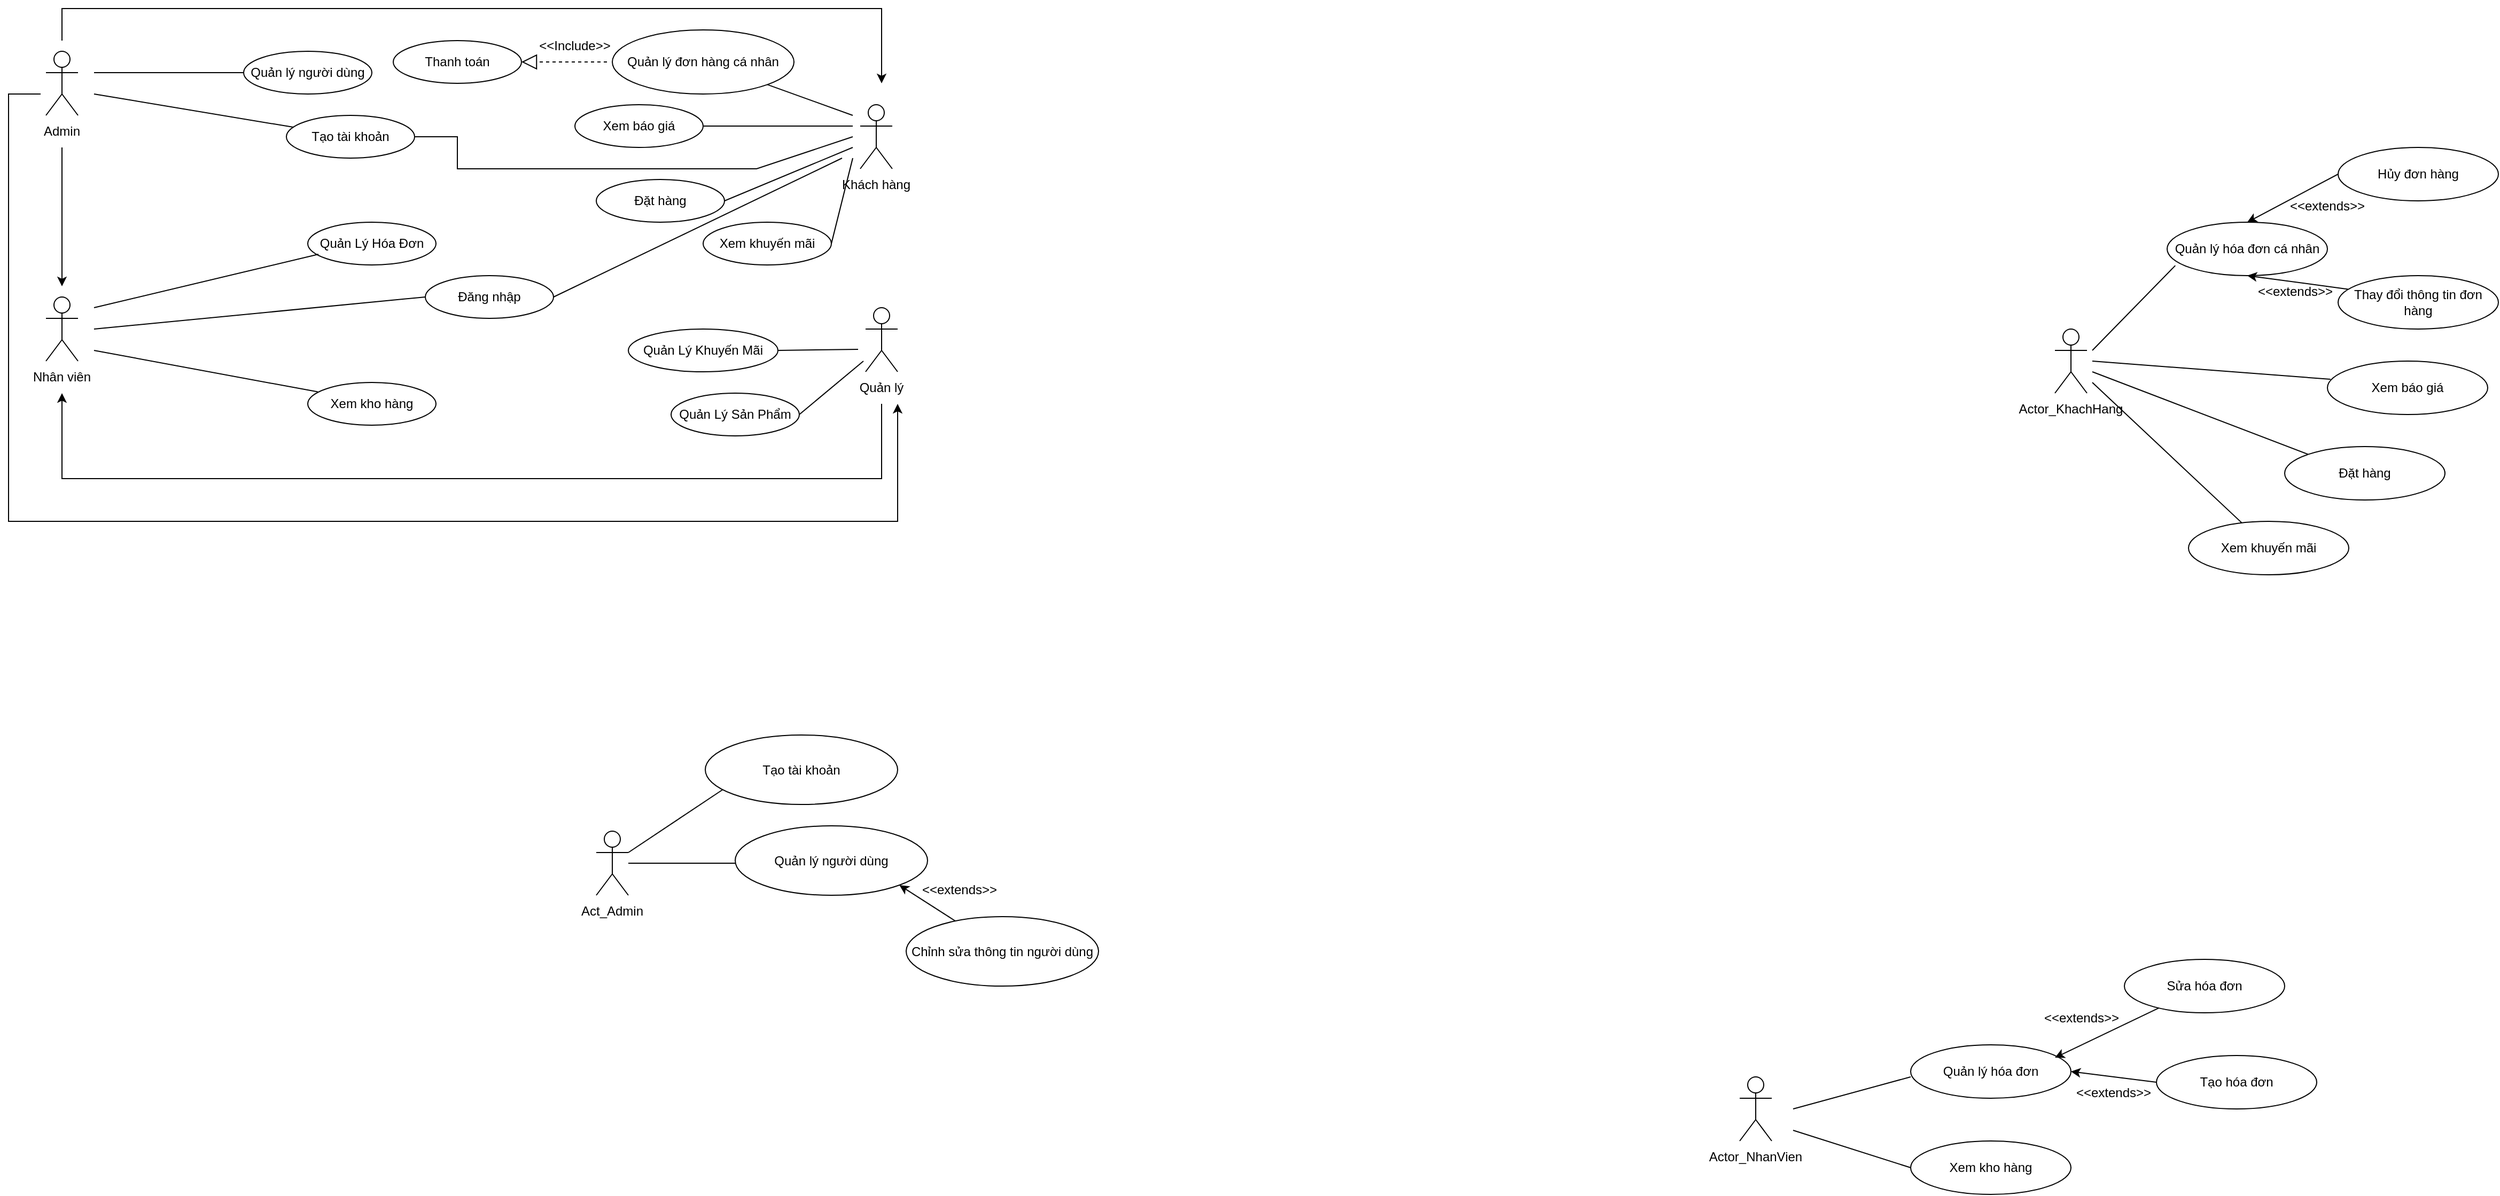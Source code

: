 <mxfile version="20.2.7" type="github">
  <diagram id="Z0K4d841dN_GdC7LYWth" name="Trang-1">
    <mxGraphModel dx="1625" dy="445" grid="1" gridSize="10" guides="1" tooltips="1" connect="1" arrows="1" fold="1" page="1" pageScale="1" pageWidth="827" pageHeight="1169" math="0" shadow="0">
      <root>
        <mxCell id="0" />
        <mxCell id="1" parent="0" />
        <mxCell id="aPQ3o3ZtKDtd-mwTrnXC-591" value="Actor" style="shape=umlActor;verticalLabelPosition=bottom;verticalAlign=top;html=1;outlineConnect=0;labelPadding=0;noLabel=1;" parent="1" vertex="1">
          <mxGeometry x="-785" y="60" width="30" height="60" as="geometry" />
        </mxCell>
        <mxCell id="aPQ3o3ZtKDtd-mwTrnXC-592" value="Admin" style="text;html=1;strokeColor=none;fillColor=none;align=center;verticalAlign=middle;whiteSpace=wrap;rounded=0;" parent="1" vertex="1">
          <mxGeometry x="-800" y="120" width="60" height="30" as="geometry" />
        </mxCell>
        <mxCell id="aPQ3o3ZtKDtd-mwTrnXC-593" value="Actor" style="shape=umlActor;verticalLabelPosition=bottom;verticalAlign=top;html=1;outlineConnect=0;labelPadding=0;noLabel=1;" parent="1" vertex="1">
          <mxGeometry x="-785" y="290" width="30" height="60" as="geometry" />
        </mxCell>
        <mxCell id="aPQ3o3ZtKDtd-mwTrnXC-594" value="Nhân viên" style="text;html=1;strokeColor=none;fillColor=none;align=center;verticalAlign=middle;whiteSpace=wrap;rounded=0;" parent="1" vertex="1">
          <mxGeometry x="-800" y="350" width="60" height="30" as="geometry" />
        </mxCell>
        <mxCell id="aPQ3o3ZtKDtd-mwTrnXC-595" value="Actor" style="shape=umlActor;verticalLabelPosition=bottom;verticalAlign=top;html=1;outlineConnect=0;labelPadding=0;noLabel=1;" parent="1" vertex="1">
          <mxGeometry x="-18" y="300" width="30" height="60" as="geometry" />
        </mxCell>
        <mxCell id="aPQ3o3ZtKDtd-mwTrnXC-596" value="Quản lý" style="text;html=1;strokeColor=none;fillColor=none;align=center;verticalAlign=middle;whiteSpace=wrap;rounded=0;" parent="1" vertex="1">
          <mxGeometry x="-33" y="360" width="60" height="30" as="geometry" />
        </mxCell>
        <mxCell id="aPQ3o3ZtKDtd-mwTrnXC-597" value="Actor" style="shape=umlActor;verticalLabelPosition=bottom;verticalAlign=top;html=1;outlineConnect=0;labelPadding=0;noLabel=1;" parent="1" vertex="1">
          <mxGeometry x="-23" y="110" width="30" height="60" as="geometry" />
        </mxCell>
        <mxCell id="aPQ3o3ZtKDtd-mwTrnXC-598" value="Khách hàng" style="text;html=1;strokeColor=none;fillColor=none;align=center;verticalAlign=middle;whiteSpace=wrap;rounded=0;" parent="1" vertex="1">
          <mxGeometry x="-43" y="170" width="70" height="30" as="geometry" />
        </mxCell>
        <mxCell id="aPQ3o3ZtKDtd-mwTrnXC-599" value="Đăng nhập" style="ellipse;whiteSpace=wrap;html=1;" parent="1" vertex="1">
          <mxGeometry x="-430" y="270" width="120" height="40" as="geometry" />
        </mxCell>
        <mxCell id="aPQ3o3ZtKDtd-mwTrnXC-600" value="" style="endArrow=none;html=1;rounded=0;entryX=0;entryY=0.5;entryDx=0;entryDy=0;" parent="1" target="aPQ3o3ZtKDtd-mwTrnXC-599" edge="1">
          <mxGeometry width="50" height="50" relative="1" as="geometry">
            <mxPoint x="-740" y="320" as="sourcePoint" />
            <mxPoint x="-410" y="250" as="targetPoint" />
          </mxGeometry>
        </mxCell>
        <mxCell id="aPQ3o3ZtKDtd-mwTrnXC-601" value="" style="endArrow=classic;html=1;rounded=0;exitX=0.5;exitY=1;exitDx=0;exitDy=0;" parent="1" source="aPQ3o3ZtKDtd-mwTrnXC-592" edge="1">
          <mxGeometry width="50" height="50" relative="1" as="geometry">
            <mxPoint x="-460" y="300" as="sourcePoint" />
            <mxPoint x="-770" y="280" as="targetPoint" />
          </mxGeometry>
        </mxCell>
        <mxCell id="aPQ3o3ZtKDtd-mwTrnXC-602" value="Tạo tài khoản" style="ellipse;whiteSpace=wrap;html=1;" parent="1" vertex="1">
          <mxGeometry x="-560" y="120" width="120" height="40" as="geometry" />
        </mxCell>
        <mxCell id="aPQ3o3ZtKDtd-mwTrnXC-603" value="Quản Lý Sản Phẩm" style="ellipse;whiteSpace=wrap;html=1;" parent="1" vertex="1">
          <mxGeometry x="-200" y="380" width="120" height="40" as="geometry" />
        </mxCell>
        <mxCell id="aPQ3o3ZtKDtd-mwTrnXC-604" value="Quản Lý Hóa Đơn" style="ellipse;whiteSpace=wrap;html=1;" parent="1" vertex="1">
          <mxGeometry x="-540" y="220" width="120" height="40" as="geometry" />
        </mxCell>
        <mxCell id="aPQ3o3ZtKDtd-mwTrnXC-605" value="Quản Lý Khuyến Mãi" style="ellipse;whiteSpace=wrap;html=1;" parent="1" vertex="1">
          <mxGeometry x="-240" y="320" width="140" height="40" as="geometry" />
        </mxCell>
        <mxCell id="aPQ3o3ZtKDtd-mwTrnXC-606" value="Quản lý đơn hàng cá nhân" style="ellipse;whiteSpace=wrap;html=1;" parent="1" vertex="1">
          <mxGeometry x="-255" y="40" width="170" height="60" as="geometry" />
        </mxCell>
        <mxCell id="aPQ3o3ZtKDtd-mwTrnXC-607" value="Xem khuyến mãi" style="ellipse;whiteSpace=wrap;html=1;" parent="1" vertex="1">
          <mxGeometry x="-170" y="220" width="120" height="40" as="geometry" />
        </mxCell>
        <mxCell id="aPQ3o3ZtKDtd-mwTrnXC-609" value="Đặt hàng" style="ellipse;whiteSpace=wrap;html=1;" parent="1" vertex="1">
          <mxGeometry x="-270" y="180" width="120" height="40" as="geometry" />
        </mxCell>
        <mxCell id="aPQ3o3ZtKDtd-mwTrnXC-610" value="Xem báo giá" style="ellipse;whiteSpace=wrap;html=1;" parent="1" vertex="1">
          <mxGeometry x="-290" y="110" width="120" height="40" as="geometry" />
        </mxCell>
        <mxCell id="aPQ3o3ZtKDtd-mwTrnXC-611" value="Quản lý người dùng" style="ellipse;whiteSpace=wrap;html=1;" parent="1" vertex="1">
          <mxGeometry x="-600" y="60" width="120" height="40" as="geometry" />
        </mxCell>
        <mxCell id="aPQ3o3ZtKDtd-mwTrnXC-612" value="" style="endArrow=none;html=1;rounded=0;exitX=1;exitY=0.5;exitDx=0;exitDy=0;" parent="1" source="aPQ3o3ZtKDtd-mwTrnXC-605" edge="1">
          <mxGeometry width="50" height="50" relative="1" as="geometry">
            <mxPoint x="-185" y="339" as="sourcePoint" />
            <mxPoint x="-25" y="339" as="targetPoint" />
            <Array as="points" />
          </mxGeometry>
        </mxCell>
        <mxCell id="aPQ3o3ZtKDtd-mwTrnXC-613" value="" style="endArrow=none;html=1;rounded=0;" parent="1" target="aPQ3o3ZtKDtd-mwTrnXC-611" edge="1">
          <mxGeometry width="50" height="50" relative="1" as="geometry">
            <mxPoint x="-740" y="80" as="sourcePoint" />
            <mxPoint x="-410" y="250" as="targetPoint" />
          </mxGeometry>
        </mxCell>
        <mxCell id="aPQ3o3ZtKDtd-mwTrnXC-614" value="" style="endArrow=none;html=1;rounded=0;" parent="1" target="aPQ3o3ZtKDtd-mwTrnXC-602" edge="1">
          <mxGeometry width="50" height="50" relative="1" as="geometry">
            <mxPoint x="-740" y="100" as="sourcePoint" />
            <mxPoint x="-410" y="250" as="targetPoint" />
          </mxGeometry>
        </mxCell>
        <mxCell id="aPQ3o3ZtKDtd-mwTrnXC-615" value="" style="endArrow=none;html=1;rounded=0;exitX=1;exitY=0.5;exitDx=0;exitDy=0;" parent="1" source="aPQ3o3ZtKDtd-mwTrnXC-607" edge="1">
          <mxGeometry width="50" height="50" relative="1" as="geometry">
            <mxPoint x="-510" y="120" as="sourcePoint" />
            <mxPoint x="-30" y="160" as="targetPoint" />
          </mxGeometry>
        </mxCell>
        <mxCell id="aPQ3o3ZtKDtd-mwTrnXC-616" value="" style="endArrow=none;html=1;rounded=0;exitX=1;exitY=0.5;exitDx=0;exitDy=0;" parent="1" source="aPQ3o3ZtKDtd-mwTrnXC-610" edge="1">
          <mxGeometry width="50" height="50" relative="1" as="geometry">
            <mxPoint x="-510" y="120" as="sourcePoint" />
            <mxPoint x="-30" y="130" as="targetPoint" />
          </mxGeometry>
        </mxCell>
        <mxCell id="aPQ3o3ZtKDtd-mwTrnXC-617" value="" style="endArrow=none;html=1;rounded=0;exitX=1;exitY=0.5;exitDx=0;exitDy=0;" parent="1" source="aPQ3o3ZtKDtd-mwTrnXC-609" edge="1">
          <mxGeometry width="50" height="50" relative="1" as="geometry">
            <mxPoint x="-510" y="120" as="sourcePoint" />
            <mxPoint x="-30" y="150" as="targetPoint" />
          </mxGeometry>
        </mxCell>
        <mxCell id="aPQ3o3ZtKDtd-mwTrnXC-618" value="" style="endArrow=none;html=1;rounded=0;exitX=1;exitY=1;exitDx=0;exitDy=0;" parent="1" source="aPQ3o3ZtKDtd-mwTrnXC-606" edge="1">
          <mxGeometry width="50" height="50" relative="1" as="geometry">
            <mxPoint x="-510" y="120" as="sourcePoint" />
            <mxPoint x="-30" y="120" as="targetPoint" />
          </mxGeometry>
        </mxCell>
        <mxCell id="aPQ3o3ZtKDtd-mwTrnXC-619" value="" style="endArrow=classic;html=1;rounded=0;exitX=0.5;exitY=1;exitDx=0;exitDy=0;entryX=0.5;entryY=1;entryDx=0;entryDy=0;" parent="1" source="aPQ3o3ZtKDtd-mwTrnXC-596" target="aPQ3o3ZtKDtd-mwTrnXC-594" edge="1">
          <mxGeometry width="50" height="50" relative="1" as="geometry">
            <mxPoint x="-390" y="260" as="sourcePoint" />
            <mxPoint x="-340" y="210" as="targetPoint" />
            <Array as="points">
              <mxPoint x="-3" y="460" />
              <mxPoint x="-770" y="460" />
            </Array>
          </mxGeometry>
        </mxCell>
        <mxCell id="aPQ3o3ZtKDtd-mwTrnXC-620" value="" style="endArrow=none;html=1;rounded=0;" parent="1" edge="1">
          <mxGeometry width="50" height="50" relative="1" as="geometry">
            <mxPoint x="-530" y="250" as="sourcePoint" />
            <mxPoint x="-740" y="300" as="targetPoint" />
          </mxGeometry>
        </mxCell>
        <mxCell id="aPQ3o3ZtKDtd-mwTrnXC-621" value="" style="endArrow=none;html=1;rounded=0;exitX=1;exitY=0.5;exitDx=0;exitDy=0;" parent="1" source="aPQ3o3ZtKDtd-mwTrnXC-603" edge="1">
          <mxGeometry width="50" height="50" relative="1" as="geometry">
            <mxPoint x="-410" y="280" as="sourcePoint" />
            <mxPoint x="-20" y="350" as="targetPoint" />
          </mxGeometry>
        </mxCell>
        <mxCell id="aPQ3o3ZtKDtd-mwTrnXC-622" value="Xem kho hàng" style="ellipse;whiteSpace=wrap;html=1;" parent="1" vertex="1">
          <mxGeometry x="-540" y="370" width="120" height="40" as="geometry" />
        </mxCell>
        <mxCell id="aPQ3o3ZtKDtd-mwTrnXC-623" value="" style="endArrow=none;html=1;rounded=0;exitX=0.078;exitY=0.22;exitDx=0;exitDy=0;exitPerimeter=0;" parent="1" source="aPQ3o3ZtKDtd-mwTrnXC-622" edge="1">
          <mxGeometry width="50" height="50" relative="1" as="geometry">
            <mxPoint x="-450" y="360" as="sourcePoint" />
            <mxPoint x="-740" y="340" as="targetPoint" />
          </mxGeometry>
        </mxCell>
        <mxCell id="aPQ3o3ZtKDtd-mwTrnXC-624" value="" style="endArrow=classic;html=1;rounded=0;entryX=0.75;entryY=1;entryDx=0;entryDy=0;" parent="1" target="aPQ3o3ZtKDtd-mwTrnXC-596" edge="1">
          <mxGeometry width="50" height="50" relative="1" as="geometry">
            <mxPoint x="-790" y="100" as="sourcePoint" />
            <mxPoint x="-270" y="290" as="targetPoint" />
            <Array as="points">
              <mxPoint x="-820" y="100" />
              <mxPoint x="-820" y="500" />
              <mxPoint x="12" y="500" />
            </Array>
          </mxGeometry>
        </mxCell>
        <mxCell id="aPQ3o3ZtKDtd-mwTrnXC-625" value="" style="endArrow=classic;html=1;rounded=0;" parent="1" edge="1">
          <mxGeometry width="50" height="50" relative="1" as="geometry">
            <mxPoint x="-770" y="50" as="sourcePoint" />
            <mxPoint x="-3" y="90" as="targetPoint" />
            <Array as="points">
              <mxPoint x="-770" y="20" />
              <mxPoint x="-3" y="20" />
            </Array>
          </mxGeometry>
        </mxCell>
        <mxCell id="aPQ3o3ZtKDtd-mwTrnXC-626" value="Thanh toán" style="ellipse;whiteSpace=wrap;html=1;" parent="1" vertex="1">
          <mxGeometry x="-460" y="50" width="120" height="40" as="geometry" />
        </mxCell>
        <mxCell id="aPQ3o3ZtKDtd-mwTrnXC-627" value="" style="endArrow=block;dashed=1;endFill=0;endSize=12;html=1;rounded=0;entryX=1;entryY=0.5;entryDx=0;entryDy=0;" parent="1" target="aPQ3o3ZtKDtd-mwTrnXC-626" edge="1">
          <mxGeometry width="160" relative="1" as="geometry">
            <mxPoint x="-260" y="70" as="sourcePoint" />
            <mxPoint x="-340" y="280" as="targetPoint" />
          </mxGeometry>
        </mxCell>
        <mxCell id="aPQ3o3ZtKDtd-mwTrnXC-628" value="&amp;lt;&amp;lt;Include&amp;gt;&amp;gt;" style="text;html=1;strokeColor=none;fillColor=none;align=center;verticalAlign=middle;whiteSpace=wrap;rounded=0;" parent="1" vertex="1">
          <mxGeometry x="-320" y="40" width="60" height="30" as="geometry" />
        </mxCell>
        <mxCell id="BqA2BJveAnOh0st1bY4M-1" value="" style="endArrow=none;html=1;rounded=0;exitX=1;exitY=0.5;exitDx=0;exitDy=0;" edge="1" parent="1" source="aPQ3o3ZtKDtd-mwTrnXC-599">
          <mxGeometry width="50" height="50" relative="1" as="geometry">
            <mxPoint x="-420" y="270" as="sourcePoint" />
            <mxPoint x="-40" y="160" as="targetPoint" />
          </mxGeometry>
        </mxCell>
        <mxCell id="BqA2BJveAnOh0st1bY4M-2" value="" style="endArrow=none;html=1;rounded=0;entryX=1;entryY=0.5;entryDx=0;entryDy=0;" edge="1" parent="1" target="aPQ3o3ZtKDtd-mwTrnXC-602">
          <mxGeometry width="50" height="50" relative="1" as="geometry">
            <mxPoint x="-30" y="140" as="sourcePoint" />
            <mxPoint x="-370" y="220" as="targetPoint" />
            <Array as="points">
              <mxPoint x="-120" y="170" />
              <mxPoint x="-400" y="170" />
              <mxPoint x="-400" y="140" />
            </Array>
          </mxGeometry>
        </mxCell>
        <mxCell id="BqA2BJveAnOh0st1bY4M-3" value="Actor" style="shape=umlActor;verticalLabelPosition=bottom;verticalAlign=top;html=1;outlineConnect=0;noLabel=1;" vertex="1" parent="1">
          <mxGeometry x="-270" y="790" width="30" height="60" as="geometry" />
        </mxCell>
        <mxCell id="BqA2BJveAnOh0st1bY4M-4" value="Quản lý người dùng" style="ellipse;whiteSpace=wrap;html=1;" vertex="1" parent="1">
          <mxGeometry x="-140" y="785" width="180" height="65" as="geometry" />
        </mxCell>
        <mxCell id="BqA2BJveAnOh0st1bY4M-5" value="" style="endArrow=none;html=1;rounded=0;" edge="1" parent="1" source="BqA2BJveAnOh0st1bY4M-3">
          <mxGeometry width="50" height="50" relative="1" as="geometry">
            <mxPoint x="-130" y="870" as="sourcePoint" />
            <mxPoint x="-140" y="820" as="targetPoint" />
          </mxGeometry>
        </mxCell>
        <mxCell id="BqA2BJveAnOh0st1bY4M-6" value="Chỉnh sửa thông tin người dùng" style="ellipse;whiteSpace=wrap;html=1;" vertex="1" parent="1">
          <mxGeometry x="20" y="870" width="180" height="65" as="geometry" />
        </mxCell>
        <mxCell id="BqA2BJveAnOh0st1bY4M-8" value="Act_Admin" style="text;html=1;strokeColor=none;fillColor=none;align=center;verticalAlign=middle;whiteSpace=wrap;rounded=0;" vertex="1" parent="1">
          <mxGeometry x="-285" y="850" width="60" height="30" as="geometry" />
        </mxCell>
        <mxCell id="BqA2BJveAnOh0st1bY4M-9" value="" style="endArrow=none;html=1;rounded=0;exitX=1;exitY=0.333;exitDx=0;exitDy=0;exitPerimeter=0;" edge="1" parent="1" source="BqA2BJveAnOh0st1bY4M-3">
          <mxGeometry width="50" height="50" relative="1" as="geometry">
            <mxPoint x="-90" y="900" as="sourcePoint" />
            <mxPoint x="-150" y="750" as="targetPoint" />
          </mxGeometry>
        </mxCell>
        <mxCell id="BqA2BJveAnOh0st1bY4M-10" value="Tạo tài khoản" style="ellipse;whiteSpace=wrap;html=1;" vertex="1" parent="1">
          <mxGeometry x="-168" y="700" width="180" height="65" as="geometry" />
        </mxCell>
        <mxCell id="BqA2BJveAnOh0st1bY4M-11" value="Actor" style="shape=umlActor;verticalLabelPosition=bottom;verticalAlign=top;html=1;outlineConnect=0;noLabel=1;" vertex="1" parent="1">
          <mxGeometry x="800" y="1020" width="30" height="60" as="geometry" />
        </mxCell>
        <mxCell id="BqA2BJveAnOh0st1bY4M-12" value="Actor_NhanVien" style="text;html=1;strokeColor=none;fillColor=none;align=center;verticalAlign=middle;whiteSpace=wrap;rounded=0;" vertex="1" parent="1">
          <mxGeometry x="785" y="1080" width="60" height="30" as="geometry" />
        </mxCell>
        <mxCell id="BqA2BJveAnOh0st1bY4M-13" value="Quản lý hóa đơn" style="ellipse;whiteSpace=wrap;html=1;" vertex="1" parent="1">
          <mxGeometry x="960" y="990" width="150" height="50" as="geometry" />
        </mxCell>
        <mxCell id="BqA2BJveAnOh0st1bY4M-14" value="Xem kho hàng" style="ellipse;whiteSpace=wrap;html=1;" vertex="1" parent="1">
          <mxGeometry x="960" y="1080" width="150" height="50" as="geometry" />
        </mxCell>
        <mxCell id="BqA2BJveAnOh0st1bY4M-16" value="" style="endArrow=none;html=1;rounded=0;" edge="1" parent="1">
          <mxGeometry width="50" height="50" relative="1" as="geometry">
            <mxPoint x="850" y="1050" as="sourcePoint" />
            <mxPoint x="960" y="1020" as="targetPoint" />
          </mxGeometry>
        </mxCell>
        <mxCell id="BqA2BJveAnOh0st1bY4M-17" value="" style="endArrow=none;html=1;rounded=0;entryX=0;entryY=0.5;entryDx=0;entryDy=0;" edge="1" parent="1" target="BqA2BJveAnOh0st1bY4M-14">
          <mxGeometry width="50" height="50" relative="1" as="geometry">
            <mxPoint x="850" y="1070" as="sourcePoint" />
            <mxPoint x="960" y="1150" as="targetPoint" />
          </mxGeometry>
        </mxCell>
        <mxCell id="BqA2BJveAnOh0st1bY4M-18" value="Tạo hóa đơn" style="ellipse;whiteSpace=wrap;html=1;" vertex="1" parent="1">
          <mxGeometry x="1190" y="1000" width="150" height="50" as="geometry" />
        </mxCell>
        <mxCell id="BqA2BJveAnOh0st1bY4M-19" value="Sửa hóa đơn" style="ellipse;whiteSpace=wrap;html=1;" vertex="1" parent="1">
          <mxGeometry x="1160" y="910" width="150" height="50" as="geometry" />
        </mxCell>
        <mxCell id="BqA2BJveAnOh0st1bY4M-20" value="" style="endArrow=classic;html=1;rounded=0;entryX=1;entryY=1;entryDx=0;entryDy=0;" edge="1" parent="1" source="BqA2BJveAnOh0st1bY4M-6" target="BqA2BJveAnOh0st1bY4M-4">
          <mxGeometry width="50" height="50" relative="1" as="geometry">
            <mxPoint x="110" y="920" as="sourcePoint" />
            <mxPoint x="160" y="870" as="targetPoint" />
          </mxGeometry>
        </mxCell>
        <mxCell id="BqA2BJveAnOh0st1bY4M-21" value="&amp;lt;&amp;lt;extends&amp;gt;&amp;gt;" style="text;html=1;strokeColor=none;fillColor=none;align=center;verticalAlign=middle;whiteSpace=wrap;rounded=0;" vertex="1" parent="1">
          <mxGeometry x="40" y="830" width="60" height="30" as="geometry" />
        </mxCell>
        <mxCell id="BqA2BJveAnOh0st1bY4M-22" value="" style="endArrow=classic;html=1;rounded=0;entryX=0.9;entryY=0.241;entryDx=0;entryDy=0;entryPerimeter=0;" edge="1" parent="1" source="BqA2BJveAnOh0st1bY4M-19" target="BqA2BJveAnOh0st1bY4M-13">
          <mxGeometry width="50" height="50" relative="1" as="geometry">
            <mxPoint x="1172.248" y="1019.997" as="sourcePoint" />
            <mxPoint x="1119.996" y="986.281" as="targetPoint" />
          </mxGeometry>
        </mxCell>
        <mxCell id="BqA2BJveAnOh0st1bY4M-23" value="&amp;lt;&amp;lt;extends&amp;gt;&amp;gt;" style="text;html=1;strokeColor=none;fillColor=none;align=center;verticalAlign=middle;whiteSpace=wrap;rounded=0;" vertex="1" parent="1">
          <mxGeometry x="1090" y="950" width="60" height="30" as="geometry" />
        </mxCell>
        <mxCell id="BqA2BJveAnOh0st1bY4M-24" value="" style="endArrow=classic;html=1;rounded=0;exitX=0;exitY=0.5;exitDx=0;exitDy=0;entryX=1;entryY=0.5;entryDx=0;entryDy=0;" edge="1" parent="1" source="BqA2BJveAnOh0st1bY4M-18" target="BqA2BJveAnOh0st1bY4M-13">
          <mxGeometry width="50" height="50" relative="1" as="geometry">
            <mxPoint x="1240" y="1010" as="sourcePoint" />
            <mxPoint x="1290" y="960" as="targetPoint" />
          </mxGeometry>
        </mxCell>
        <mxCell id="BqA2BJveAnOh0st1bY4M-25" value="&amp;lt;&amp;lt;extends&amp;gt;&amp;gt;" style="text;html=1;strokeColor=none;fillColor=none;align=center;verticalAlign=middle;whiteSpace=wrap;rounded=0;" vertex="1" parent="1">
          <mxGeometry x="1120" y="1020" width="60" height="30" as="geometry" />
        </mxCell>
        <mxCell id="BqA2BJveAnOh0st1bY4M-26" value="Actor" style="shape=umlActor;verticalLabelPosition=bottom;verticalAlign=top;html=1;outlineConnect=0;noLabel=1;" vertex="1" parent="1">
          <mxGeometry x="1095" y="320" width="30" height="60" as="geometry" />
        </mxCell>
        <mxCell id="BqA2BJveAnOh0st1bY4M-27" value="Actor_KhachHang" style="text;html=1;strokeColor=none;fillColor=none;align=center;verticalAlign=middle;whiteSpace=wrap;rounded=0;" vertex="1" parent="1">
          <mxGeometry x="1080" y="380" width="60" height="30" as="geometry" />
        </mxCell>
        <mxCell id="BqA2BJveAnOh0st1bY4M-28" value="Quản lý hóa đơn cá nhân" style="ellipse;whiteSpace=wrap;html=1;" vertex="1" parent="1">
          <mxGeometry x="1200" y="220" width="150" height="50" as="geometry" />
        </mxCell>
        <mxCell id="BqA2BJveAnOh0st1bY4M-29" value="Xem báo giá" style="ellipse;whiteSpace=wrap;html=1;" vertex="1" parent="1">
          <mxGeometry x="1350" y="350" width="150" height="50" as="geometry" />
        </mxCell>
        <mxCell id="BqA2BJveAnOh0st1bY4M-30" value="Đặt hàng" style="ellipse;whiteSpace=wrap;html=1;" vertex="1" parent="1">
          <mxGeometry x="1310" y="430" width="150" height="50" as="geometry" />
        </mxCell>
        <mxCell id="BqA2BJveAnOh0st1bY4M-31" value="Xem khuyến mãi" style="ellipse;whiteSpace=wrap;html=1;" vertex="1" parent="1">
          <mxGeometry x="1220" y="500" width="150" height="50" as="geometry" />
        </mxCell>
        <mxCell id="BqA2BJveAnOh0st1bY4M-32" value="Thay đổi thông tin đơn hàng" style="ellipse;whiteSpace=wrap;html=1;" vertex="1" parent="1">
          <mxGeometry x="1360" y="270" width="150" height="50" as="geometry" />
        </mxCell>
        <mxCell id="BqA2BJveAnOh0st1bY4M-33" value="Hủy đơn hàng" style="ellipse;whiteSpace=wrap;html=1;" vertex="1" parent="1">
          <mxGeometry x="1360" y="150" width="150" height="50" as="geometry" />
        </mxCell>
        <mxCell id="BqA2BJveAnOh0st1bY4M-37" value="" style="endArrow=classic;html=1;rounded=0;exitX=0.063;exitY=0.254;exitDx=0;exitDy=0;exitPerimeter=0;entryX=0.5;entryY=1;entryDx=0;entryDy=0;" edge="1" parent="1" source="BqA2BJveAnOh0st1bY4M-32" target="BqA2BJveAnOh0st1bY4M-28">
          <mxGeometry width="50" height="50" relative="1" as="geometry">
            <mxPoint x="1220" y="390" as="sourcePoint" />
            <mxPoint x="1270" y="340" as="targetPoint" />
          </mxGeometry>
        </mxCell>
        <mxCell id="BqA2BJveAnOh0st1bY4M-38" value="" style="endArrow=classic;html=1;rounded=0;exitX=0;exitY=0.5;exitDx=0;exitDy=0;entryX=0.5;entryY=0;entryDx=0;entryDy=0;" edge="1" parent="1" source="BqA2BJveAnOh0st1bY4M-33" target="BqA2BJveAnOh0st1bY4M-28">
          <mxGeometry width="50" height="50" relative="1" as="geometry">
            <mxPoint x="1220" y="390" as="sourcePoint" />
            <mxPoint x="1270" y="340" as="targetPoint" />
          </mxGeometry>
        </mxCell>
        <mxCell id="BqA2BJveAnOh0st1bY4M-39" value="" style="endArrow=none;html=1;rounded=0;entryX=0.051;entryY=0.811;entryDx=0;entryDy=0;entryPerimeter=0;" edge="1" parent="1" target="BqA2BJveAnOh0st1bY4M-28">
          <mxGeometry width="50" height="50" relative="1" as="geometry">
            <mxPoint x="1130" y="340" as="sourcePoint" />
            <mxPoint x="1270" y="340" as="targetPoint" />
          </mxGeometry>
        </mxCell>
        <mxCell id="BqA2BJveAnOh0st1bY4M-40" value="" style="endArrow=none;html=1;rounded=0;entryX=0;entryY=0;entryDx=0;entryDy=0;" edge="1" parent="1" target="BqA2BJveAnOh0st1bY4M-30">
          <mxGeometry width="50" height="50" relative="1" as="geometry">
            <mxPoint x="1130" y="360" as="sourcePoint" />
            <mxPoint x="1250" y="290" as="targetPoint" />
          </mxGeometry>
        </mxCell>
        <mxCell id="BqA2BJveAnOh0st1bY4M-41" value="" style="endArrow=none;html=1;rounded=0;entryX=0.019;entryY=0.34;entryDx=0;entryDy=0;entryPerimeter=0;" edge="1" parent="1" target="BqA2BJveAnOh0st1bY4M-29">
          <mxGeometry width="50" height="50" relative="1" as="geometry">
            <mxPoint x="1130" y="350" as="sourcePoint" />
            <mxPoint x="1250" y="305" as="targetPoint" />
          </mxGeometry>
        </mxCell>
        <mxCell id="BqA2BJveAnOh0st1bY4M-42" value="" style="endArrow=none;html=1;rounded=0;" edge="1" parent="1" source="BqA2BJveAnOh0st1bY4M-31">
          <mxGeometry width="50" height="50" relative="1" as="geometry">
            <mxPoint x="1110" y="500" as="sourcePoint" />
            <mxPoint x="1130" y="370" as="targetPoint" />
          </mxGeometry>
        </mxCell>
        <mxCell id="BqA2BJveAnOh0st1bY4M-43" value="&amp;lt;&amp;lt;extends&amp;gt;&amp;gt;" style="text;html=1;strokeColor=none;fillColor=none;align=center;verticalAlign=middle;whiteSpace=wrap;rounded=0;" vertex="1" parent="1">
          <mxGeometry x="1290" y="270" width="60" height="30" as="geometry" />
        </mxCell>
        <mxCell id="BqA2BJveAnOh0st1bY4M-44" value="&amp;lt;&amp;lt;extends&amp;gt;&amp;gt;" style="text;html=1;strokeColor=none;fillColor=none;align=center;verticalAlign=middle;whiteSpace=wrap;rounded=0;" vertex="1" parent="1">
          <mxGeometry x="1320" y="190" width="60" height="30" as="geometry" />
        </mxCell>
      </root>
    </mxGraphModel>
  </diagram>
</mxfile>
